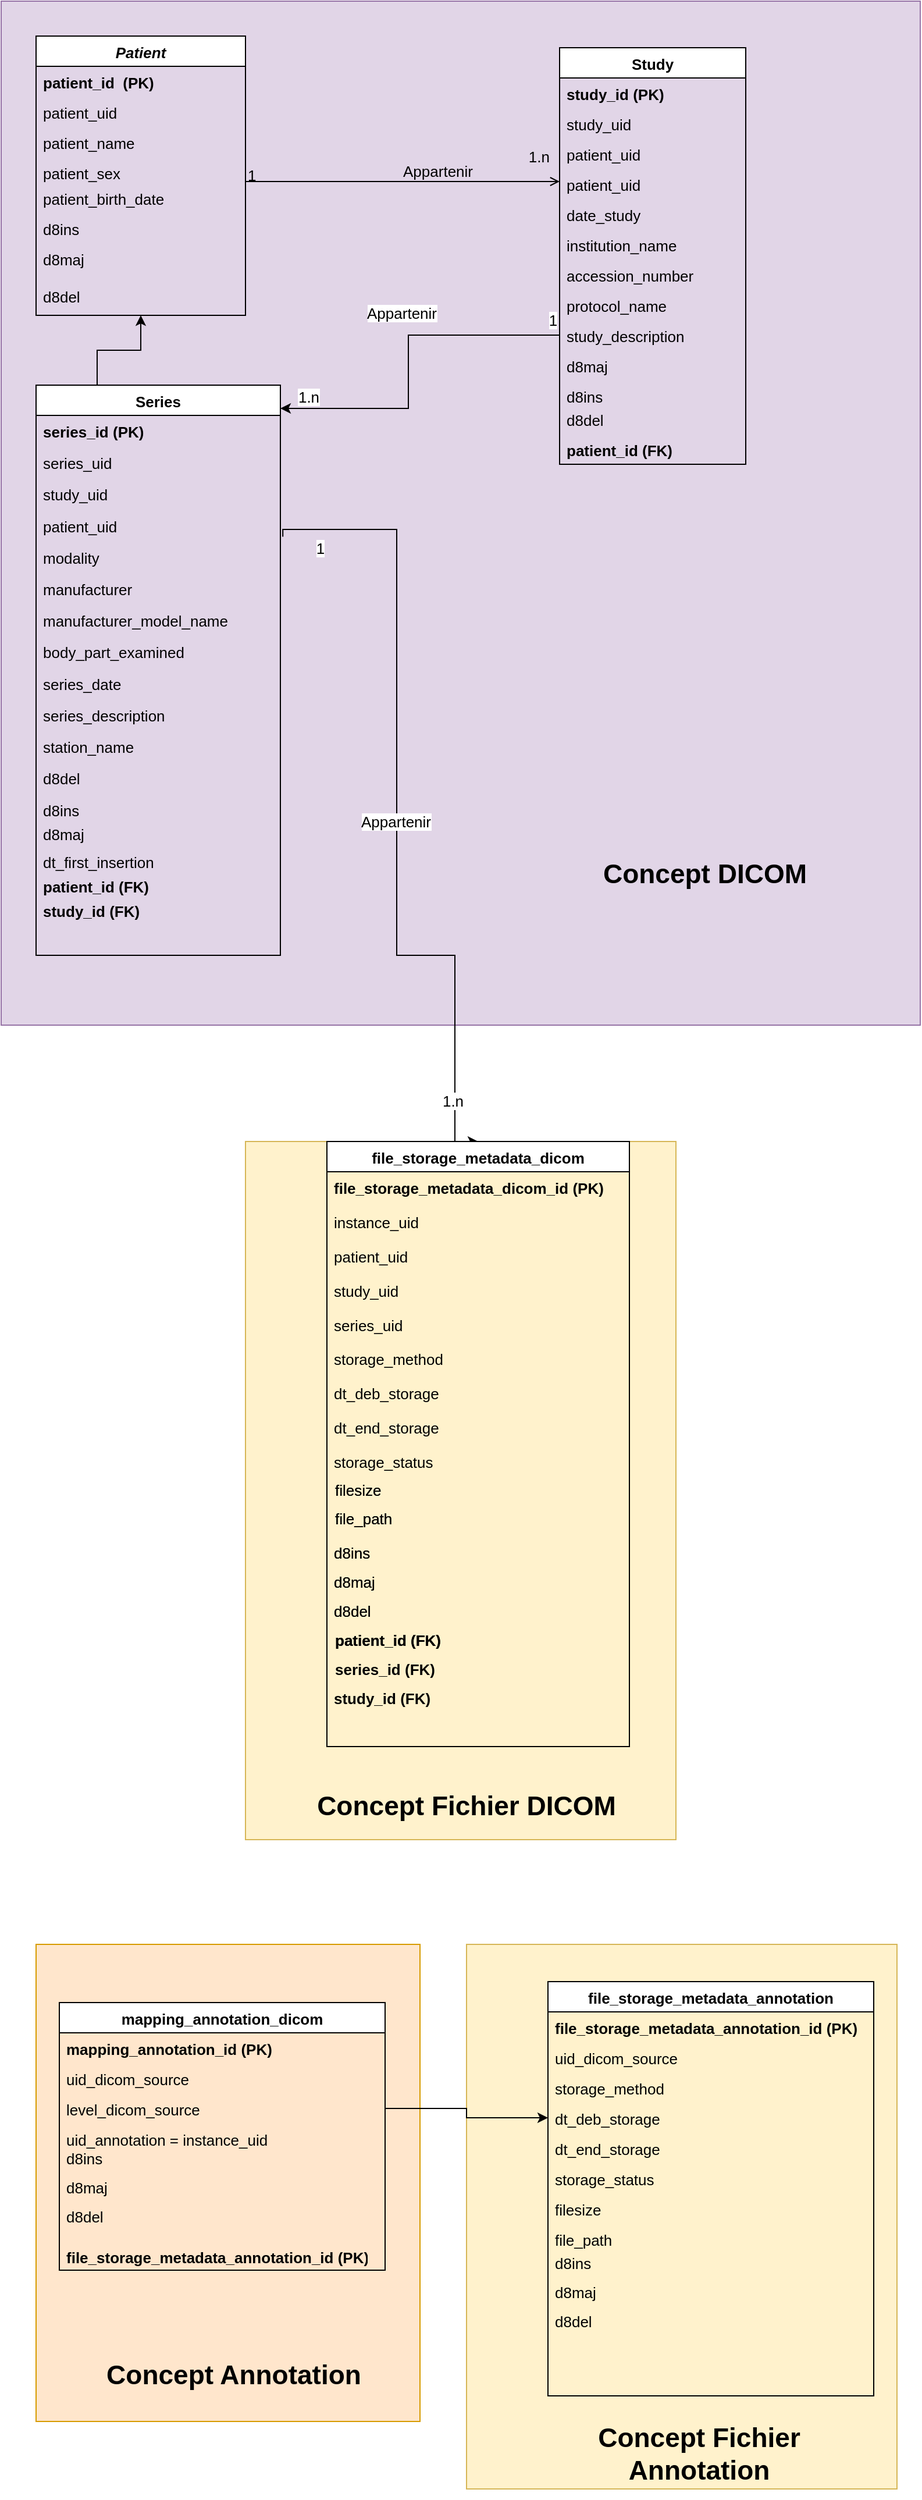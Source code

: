 <mxfile version="14.4.8" type="device" pages="2"><diagram id="C5RBs43oDa-KdzZeNtuy" name="Page-1"><mxGraphModel dx="1038" dy="1716" grid="1" gridSize="10" guides="1" tooltips="1" connect="1" arrows="1" fold="1" page="1" pageScale="1" pageWidth="827" pageHeight="1169" math="0" shadow="0"><root><mxCell id="WIyWlLk6GJQsqaUBKTNV-0"/><mxCell id="WIyWlLk6GJQsqaUBKTNV-1" parent="WIyWlLk6GJQsqaUBKTNV-0"/><mxCell id="UQw_bkpjINi9qFoQkFkr-3" value="" style="rounded=0;whiteSpace=wrap;html=1;fillColor=#e1d5e7;strokeColor=#9673a6;" parent="WIyWlLk6GJQsqaUBKTNV-1" vertex="1"><mxGeometry y="-1160" width="790" height="880" as="geometry"/></mxCell><mxCell id="zkfFHV4jXpPFQw0GAbJ--26" value="" style="endArrow=open;shadow=0;strokeWidth=1;rounded=0;endFill=1;edgeStyle=elbowEdgeStyle;elbow=vertical;fontSize=13;" parent="WIyWlLk6GJQsqaUBKTNV-1" source="zkfFHV4jXpPFQw0GAbJ--0" target="zkfFHV4jXpPFQw0GAbJ--17" edge="1"><mxGeometry x="0.5" y="41" relative="1" as="geometry"><mxPoint x="414" y="-948" as="sourcePoint"/><mxPoint x="574" y="-948" as="targetPoint"/><mxPoint x="-40" y="32" as="offset"/></mxGeometry></mxCell><mxCell id="zkfFHV4jXpPFQw0GAbJ--27" value="1" style="resizable=0;align=left;verticalAlign=bottom;labelBackgroundColor=none;fontSize=13;" parent="zkfFHV4jXpPFQw0GAbJ--26" connectable="0" vertex="1"><mxGeometry x="-1" relative="1" as="geometry"><mxPoint y="4" as="offset"/></mxGeometry></mxCell><mxCell id="zkfFHV4jXpPFQw0GAbJ--28" value="1.n&#xA;" style="resizable=0;align=right;verticalAlign=bottom;labelBackgroundColor=none;fontSize=13;" parent="zkfFHV4jXpPFQw0GAbJ--26" connectable="0" vertex="1"><mxGeometry x="1" relative="1" as="geometry"><mxPoint x="-7" y="4" as="offset"/></mxGeometry></mxCell><mxCell id="zkfFHV4jXpPFQw0GAbJ--29" value="Appartenir" style="text;html=1;resizable=0;points=[];;align=center;verticalAlign=middle;labelBackgroundColor=none;rounded=0;shadow=0;strokeWidth=1;fontSize=13;" parent="zkfFHV4jXpPFQw0GAbJ--26" vertex="1" connectable="0"><mxGeometry x="0.5" y="49" relative="1" as="geometry"><mxPoint x="-38" y="40" as="offset"/></mxGeometry></mxCell><mxCell id="tjkGySZa9mxCr6rwOwzZ-54" style="edgeStyle=orthogonalEdgeStyle;rounded=0;orthogonalLoop=1;jettySize=auto;html=1;entryX=0.5;entryY=0;entryDx=0;entryDy=0;fontSize=13;exitX=1.01;exitY=0.846;exitDx=0;exitDy=0;exitPerimeter=0;" parent="WIyWlLk6GJQsqaUBKTNV-1" source="tjkGySZa9mxCr6rwOwzZ-15" target="zkfFHV4jXpPFQw0GAbJ--13" edge="1"><mxGeometry relative="1" as="geometry"><mxPoint x="188" y="-680" as="sourcePoint"/><Array as="points"><mxPoint x="242" y="-706"/><mxPoint x="340" y="-706"/><mxPoint x="340" y="-340"/><mxPoint x="390" y="-340"/></Array></mxGeometry></mxCell><mxCell id="tjkGySZa9mxCr6rwOwzZ-60" value="Appartenir" style="edgeLabel;html=1;align=center;verticalAlign=middle;resizable=0;points=[];fontSize=13;" parent="tjkGySZa9mxCr6rwOwzZ-54" vertex="1" connectable="0"><mxGeometry x="0.054" y="-1" relative="1" as="geometry"><mxPoint y="-14" as="offset"/></mxGeometry></mxCell><mxCell id="tjkGySZa9mxCr6rwOwzZ-61" value="1.n" style="edgeLabel;html=1;align=center;verticalAlign=middle;resizable=0;points=[];fontSize=13;" parent="tjkGySZa9mxCr6rwOwzZ-54" vertex="1" connectable="0"><mxGeometry x="0.901" y="-2" relative="1" as="geometry"><mxPoint y="-21" as="offset"/></mxGeometry></mxCell><mxCell id="tjkGySZa9mxCr6rwOwzZ-62" value="1" style="edgeLabel;html=1;align=center;verticalAlign=middle;resizable=0;points=[];fontSize=13;" parent="tjkGySZa9mxCr6rwOwzZ-54" vertex="1" connectable="0"><mxGeometry x="-0.901" y="-3" relative="1" as="geometry"><mxPoint x="3.9" y="13" as="offset"/></mxGeometry></mxCell><mxCell id="tjkGySZa9mxCr6rwOwzZ-50" style="edgeStyle=orthogonalEdgeStyle;rounded=0;orthogonalLoop=1;jettySize=auto;html=1;fontSize=13;exitX=0;exitY=0.5;exitDx=0;exitDy=0;" parent="WIyWlLk6GJQsqaUBKTNV-1" source="tjkGySZa9mxCr6rwOwzZ-12" target="zkfFHV4jXpPFQw0GAbJ--6" edge="1"><mxGeometry relative="1" as="geometry"><mxPoint x="444" y="-843" as="sourcePoint"/><Array as="points"><mxPoint x="350" y="-873"/><mxPoint x="350" y="-810"/></Array></mxGeometry></mxCell><mxCell id="tjkGySZa9mxCr6rwOwzZ-57" value="1" style="edgeLabel;html=1;align=center;verticalAlign=middle;resizable=0;points=[];fontSize=13;" parent="tjkGySZa9mxCr6rwOwzZ-50" vertex="1" connectable="0"><mxGeometry x="-0.931" relative="1" as="geometry"><mxPoint x="4" y="-13" as="offset"/></mxGeometry></mxCell><mxCell id="tjkGySZa9mxCr6rwOwzZ-58" value="1.n" style="edgeLabel;html=1;align=center;verticalAlign=middle;resizable=0;points=[];fontSize=13;" parent="tjkGySZa9mxCr6rwOwzZ-50" vertex="1" connectable="0"><mxGeometry x="0.948" y="-1" relative="1" as="geometry"><mxPoint x="16" y="-9" as="offset"/></mxGeometry></mxCell><mxCell id="tjkGySZa9mxCr6rwOwzZ-59" value="Appartenir" style="edgeLabel;html=1;align=center;verticalAlign=middle;resizable=0;points=[];fontSize=13;" parent="tjkGySZa9mxCr6rwOwzZ-50" vertex="1" connectable="0"><mxGeometry x="-0.364" relative="1" as="geometry"><mxPoint x="-40" y="-19" as="offset"/></mxGeometry></mxCell><mxCell id="tjkGySZa9mxCr6rwOwzZ-53" value="" style="resizable=0;align=left;verticalAlign=bottom;labelBackgroundColor=none;fontSize=13;" parent="WIyWlLk6GJQsqaUBKTNV-1" connectable="0" vertex="1"><mxGeometry x="264" y="-986" as="geometry"><mxPoint x="204" y="153" as="offset"/></mxGeometry></mxCell><mxCell id="tjkGySZa9mxCr6rwOwzZ-55" value="" style="resizable=0;align=left;verticalAlign=bottom;labelBackgroundColor=none;fontSize=13;" parent="WIyWlLk6GJQsqaUBKTNV-1" connectable="0" vertex="1"><mxGeometry x="264" y="-986" as="geometry"><mxPoint x="143" y="130" as="offset"/></mxGeometry></mxCell><mxCell id="G5Is6fUOSercx-VP1X_G-7" value="d8del" style="text;align=left;verticalAlign=top;spacingLeft=4;spacingRight=4;overflow=hidden;rotatable=0;points=[[0,0.5],[1,0.5]];portConstraint=eastwest;rounded=0;shadow=0;html=0;fontSize=13;" parent="WIyWlLk6GJQsqaUBKTNV-1" vertex="1"><mxGeometry x="30" y="-920" width="180" height="26" as="geometry"/></mxCell><mxCell id="UQw_bkpjINi9qFoQkFkr-4" value="Concept DICOM" style="text;html=1;strokeColor=none;fillColor=none;align=center;verticalAlign=middle;whiteSpace=wrap;rounded=0;fontStyle=1;fontSize=23;" parent="WIyWlLk6GJQsqaUBKTNV-1" vertex="1"><mxGeometry x="490" y="-420" width="230" height="20" as="geometry"/></mxCell><mxCell id="zkfFHV4jXpPFQw0GAbJ--0" value="Patient" style="swimlane;fontStyle=3;align=center;verticalAlign=top;childLayout=stackLayout;horizontal=1;startSize=26;horizontalStack=0;resizeParent=1;resizeLast=0;collapsible=1;marginBottom=0;rounded=0;shadow=0;strokeWidth=1;fontSize=13;" parent="WIyWlLk6GJQsqaUBKTNV-1" vertex="1"><mxGeometry x="30" y="-1130" width="180" height="240" as="geometry"><mxRectangle x="230" y="140" width="160" height="26" as="alternateBounds"/></mxGeometry></mxCell><mxCell id="zkfFHV4jXpPFQw0GAbJ--22" value="patient_id  (PK)" style="text;align=left;verticalAlign=top;spacingLeft=4;spacingRight=4;overflow=hidden;rotatable=0;points=[[0,0.5],[1,0.5]];portConstraint=eastwest;rounded=0;shadow=0;html=0;fontSize=13;fontStyle=1" parent="zkfFHV4jXpPFQw0GAbJ--0" vertex="1"><mxGeometry y="26" width="180" height="26" as="geometry"/></mxCell><mxCell id="zkfFHV4jXpPFQw0GAbJ--1" value="patient_uid" style="text;align=left;verticalAlign=top;spacingLeft=4;spacingRight=4;overflow=hidden;rotatable=0;points=[[0,0.5],[1,0.5]];portConstraint=eastwest;fontSize=13;" parent="zkfFHV4jXpPFQw0GAbJ--0" vertex="1"><mxGeometry y="52" width="180" height="26" as="geometry"/></mxCell><mxCell id="zkfFHV4jXpPFQw0GAbJ--2" value="patient_name" style="text;align=left;verticalAlign=top;spacingLeft=4;spacingRight=4;overflow=hidden;rotatable=0;points=[[0,0.5],[1,0.5]];portConstraint=eastwest;rounded=0;shadow=0;html=0;fontSize=13;" parent="zkfFHV4jXpPFQw0GAbJ--0" vertex="1"><mxGeometry y="78" width="180" height="26" as="geometry"/></mxCell><mxCell id="zkfFHV4jXpPFQw0GAbJ--3" value="patient_sex" style="text;align=left;verticalAlign=top;spacingLeft=4;spacingRight=4;overflow=hidden;rotatable=0;points=[[0,0.5],[1,0.5]];portConstraint=eastwest;rounded=0;shadow=0;html=0;fontSize=13;" parent="zkfFHV4jXpPFQw0GAbJ--0" vertex="1"><mxGeometry y="104" width="180" height="22" as="geometry"/></mxCell><mxCell id="zkfFHV4jXpPFQw0GAbJ--20" value="patient_birth_date" style="text;align=left;verticalAlign=top;spacingLeft=4;spacingRight=4;overflow=hidden;rotatable=0;points=[[0,0.5],[1,0.5]];portConstraint=eastwest;rounded=0;shadow=0;html=0;fontSize=13;" parent="zkfFHV4jXpPFQw0GAbJ--0" vertex="1"><mxGeometry y="126" width="180" height="26" as="geometry"/></mxCell><mxCell id="zkfFHV4jXpPFQw0GAbJ--21" value="d8ins" style="text;align=left;verticalAlign=top;spacingLeft=4;spacingRight=4;overflow=hidden;rotatable=0;points=[[0,0.5],[1,0.5]];portConstraint=eastwest;rounded=0;shadow=0;html=0;fontSize=13;" parent="zkfFHV4jXpPFQw0GAbJ--0" vertex="1"><mxGeometry y="152" width="180" height="26" as="geometry"/></mxCell><mxCell id="G5Is6fUOSercx-VP1X_G-6" value="d8maj" style="text;align=left;verticalAlign=top;spacingLeft=4;spacingRight=4;overflow=hidden;rotatable=0;points=[[0,0.5],[1,0.5]];portConstraint=eastwest;rounded=0;shadow=0;html=0;fontSize=13;" parent="zkfFHV4jXpPFQw0GAbJ--0" vertex="1"><mxGeometry y="178" width="180" height="26" as="geometry"/></mxCell><mxCell id="zkfFHV4jXpPFQw0GAbJ--17" value="Study" style="swimlane;fontStyle=1;align=center;verticalAlign=top;childLayout=stackLayout;horizontal=1;startSize=26;horizontalStack=0;resizeParent=1;resizeLast=0;collapsible=1;marginBottom=0;rounded=0;shadow=0;strokeWidth=1;fontSize=13;" parent="WIyWlLk6GJQsqaUBKTNV-1" vertex="1"><mxGeometry x="480" y="-1120" width="160" height="358" as="geometry"><mxRectangle x="550" y="140" width="160" height="26" as="alternateBounds"/></mxGeometry></mxCell><mxCell id="zkfFHV4jXpPFQw0GAbJ--18" value="study_id (PK)&#xA;&#xA;" style="text;align=left;verticalAlign=top;spacingLeft=4;spacingRight=4;overflow=hidden;rotatable=0;points=[[0,0.5],[1,0.5]];portConstraint=eastwest;fontSize=13;fontStyle=1" parent="zkfFHV4jXpPFQw0GAbJ--17" vertex="1"><mxGeometry y="26" width="160" height="26" as="geometry"/></mxCell><mxCell id="zkfFHV4jXpPFQw0GAbJ--19" value="study_uid" style="text;align=left;verticalAlign=top;spacingLeft=4;spacingRight=4;overflow=hidden;rotatable=0;points=[[0,0.5],[1,0.5]];portConstraint=eastwest;rounded=0;shadow=0;html=0;fontSize=13;" parent="zkfFHV4jXpPFQw0GAbJ--17" vertex="1"><mxGeometry y="52" width="160" height="26" as="geometry"/></mxCell><mxCell id="tjkGySZa9mxCr6rwOwzZ-14" value="patient_uid" style="text;align=left;verticalAlign=top;spacingLeft=4;spacingRight=4;overflow=hidden;rotatable=0;points=[[0,0.5],[1,0.5]];portConstraint=eastwest;rounded=0;shadow=0;html=0;fontSize=13;" parent="zkfFHV4jXpPFQw0GAbJ--17" vertex="1"><mxGeometry y="78" width="160" height="26" as="geometry"/></mxCell><mxCell id="tjkGySZa9mxCr6rwOwzZ-45" value="patient_uid" style="text;align=left;verticalAlign=top;spacingLeft=4;spacingRight=4;overflow=hidden;rotatable=0;points=[[0,0.5],[1,0.5]];portConstraint=eastwest;rounded=0;shadow=0;html=0;fontSize=13;" parent="zkfFHV4jXpPFQw0GAbJ--17" vertex="1"><mxGeometry y="104" width="160" height="26" as="geometry"/></mxCell><mxCell id="tjkGySZa9mxCr6rwOwzZ-6" value="date_study" style="text;align=left;verticalAlign=top;spacingLeft=4;spacingRight=4;overflow=hidden;rotatable=0;points=[[0,0.5],[1,0.5]];portConstraint=eastwest;rounded=0;shadow=0;html=0;fontSize=13;" parent="zkfFHV4jXpPFQw0GAbJ--17" vertex="1"><mxGeometry y="130" width="160" height="26" as="geometry"/></mxCell><mxCell id="tjkGySZa9mxCr6rwOwzZ-5" value="institution_name" style="text;align=left;verticalAlign=top;spacingLeft=4;spacingRight=4;overflow=hidden;rotatable=0;points=[[0,0.5],[1,0.5]];portConstraint=eastwest;rounded=0;shadow=0;html=0;fontSize=13;" parent="zkfFHV4jXpPFQw0GAbJ--17" vertex="1"><mxGeometry y="156" width="160" height="26" as="geometry"/></mxCell><mxCell id="tjkGySZa9mxCr6rwOwzZ-11" value="accession_number" style="text;align=left;verticalAlign=top;spacingLeft=4;spacingRight=4;overflow=hidden;rotatable=0;points=[[0,0.5],[1,0.5]];portConstraint=eastwest;rounded=0;shadow=0;html=0;fontSize=13;" parent="zkfFHV4jXpPFQw0GAbJ--17" vertex="1"><mxGeometry y="182" width="160" height="26" as="geometry"/></mxCell><mxCell id="tjkGySZa9mxCr6rwOwzZ-4" value="protocol_name" style="text;align=left;verticalAlign=top;spacingLeft=4;spacingRight=4;overflow=hidden;rotatable=0;points=[[0,0.5],[1,0.5]];portConstraint=eastwest;rounded=0;shadow=0;html=0;fontSize=13;" parent="zkfFHV4jXpPFQw0GAbJ--17" vertex="1"><mxGeometry y="208" width="160" height="26" as="geometry"/></mxCell><mxCell id="tjkGySZa9mxCr6rwOwzZ-12" value="study_description" style="text;align=left;verticalAlign=top;spacingLeft=4;spacingRight=4;overflow=hidden;rotatable=0;points=[[0,0.5],[1,0.5]];portConstraint=eastwest;rounded=0;shadow=0;html=0;fontSize=13;" parent="zkfFHV4jXpPFQw0GAbJ--17" vertex="1"><mxGeometry y="234" width="160" height="26" as="geometry"/></mxCell><mxCell id="G5Is6fUOSercx-VP1X_G-15" value="d8maj" style="text;align=left;verticalAlign=top;spacingLeft=4;spacingRight=4;overflow=hidden;rotatable=0;points=[[0,0.5],[1,0.5]];portConstraint=eastwest;rounded=0;shadow=0;html=0;fontSize=13;" parent="zkfFHV4jXpPFQw0GAbJ--17" vertex="1"><mxGeometry y="260" width="160" height="26" as="geometry"/></mxCell><mxCell id="G5Is6fUOSercx-VP1X_G-17" value="d8ins" style="text;align=left;verticalAlign=top;spacingLeft=4;spacingRight=4;overflow=hidden;rotatable=0;points=[[0,0.5],[1,0.5]];portConstraint=eastwest;rounded=0;shadow=0;html=0;fontSize=13;" parent="zkfFHV4jXpPFQw0GAbJ--17" vertex="1"><mxGeometry y="286" width="160" height="20" as="geometry"/></mxCell><mxCell id="G5Is6fUOSercx-VP1X_G-16" value="d8del" style="text;align=left;verticalAlign=top;spacingLeft=4;spacingRight=4;overflow=hidden;rotatable=0;points=[[0,0.5],[1,0.5]];portConstraint=eastwest;rounded=0;shadow=0;html=0;fontSize=13;" parent="zkfFHV4jXpPFQw0GAbJ--17" vertex="1"><mxGeometry y="306" width="160" height="26" as="geometry"/></mxCell><mxCell id="81GgDAbHIdbDZeLDHb6T-79" value="patient_id (FK)" style="text;align=left;verticalAlign=top;spacingLeft=4;spacingRight=4;overflow=hidden;rotatable=0;points=[[0,0.5],[1,0.5]];portConstraint=eastwest;rounded=0;shadow=0;html=0;fontSize=13;fontStyle=1" parent="zkfFHV4jXpPFQw0GAbJ--17" vertex="1"><mxGeometry y="332" width="160" height="26" as="geometry"/></mxCell><mxCell id="81GgDAbHIdbDZeLDHb6T-7" value="" style="group" parent="WIyWlLk6GJQsqaUBKTNV-1" vertex="1" connectable="0"><mxGeometry x="30" y="510" width="330" height="410" as="geometry"/></mxCell><mxCell id="UQw_bkpjINi9qFoQkFkr-7" value="" style="whiteSpace=wrap;html=1;fontSize=23;fillColor=#ffe6cc;strokeColor=#d79b00;" parent="81GgDAbHIdbDZeLDHb6T-7" vertex="1"><mxGeometry width="330" height="410" as="geometry"/></mxCell><mxCell id="UQw_bkpjINi9qFoQkFkr-8" value="Concept Annotation" style="text;html=1;strokeColor=none;fillColor=none;align=center;verticalAlign=middle;whiteSpace=wrap;rounded=0;fontStyle=1;fontSize=23;" parent="81GgDAbHIdbDZeLDHb6T-7" vertex="1"><mxGeometry x="55" y="360" width="230" height="20" as="geometry"/></mxCell><mxCell id="5tuaTX79AdlOuJL4VWEU-2" value="d8ins" style="text;align=left;verticalAlign=top;spacingLeft=4;spacingRight=4;overflow=hidden;rotatable=0;points=[[0,0.5],[1,0.5]];portConstraint=eastwest;fontSize=13;" parent="81GgDAbHIdbDZeLDHb6T-7" vertex="1"><mxGeometry x="20" y="170" width="207.447" height="25" as="geometry"/></mxCell><mxCell id="5tuaTX79AdlOuJL4VWEU-3" value="d8maj" style="text;align=left;verticalAlign=top;spacingLeft=4;spacingRight=4;overflow=hidden;rotatable=0;points=[[0,0.5],[1,0.5]];portConstraint=eastwest;fontSize=13;" parent="81GgDAbHIdbDZeLDHb6T-7" vertex="1"><mxGeometry x="20" y="195" width="207.447" height="25" as="geometry"/></mxCell><mxCell id="81GgDAbHIdbDZeLDHb6T-2" value="" style="group" parent="81GgDAbHIdbDZeLDHb6T-7" vertex="1" connectable="0"><mxGeometry x="20" y="50" width="280" height="230" as="geometry"/></mxCell><mxCell id="6PauKAb3GI0lv1pFMoOV-0" value="mapping_annotation_dicom" style="swimlane;fontStyle=1;align=center;verticalAlign=top;childLayout=stackLayout;horizontal=1;startSize=26;horizontalStack=0;resizeParent=1;resizeLast=0;collapsible=1;marginBottom=0;rounded=0;shadow=0;strokeWidth=1;fontSize=13;" parent="81GgDAbHIdbDZeLDHb6T-2" vertex="1"><mxGeometry width="280" height="230" as="geometry"><mxRectangle x="340" y="380" width="170" height="26" as="alternateBounds"/></mxGeometry></mxCell><mxCell id="6PauKAb3GI0lv1pFMoOV-1" value="mapping_annotation_id (PK)&#xA;&#xA;" style="text;align=left;verticalAlign=top;spacingLeft=4;spacingRight=4;overflow=hidden;rotatable=0;points=[[0,0.5],[1,0.5]];portConstraint=eastwest;fontSize=13;fontStyle=1" parent="6PauKAb3GI0lv1pFMoOV-0" vertex="1"><mxGeometry y="26" width="280" height="26" as="geometry"/></mxCell><mxCell id="tjkGySZa9mxCr6rwOwzZ-40" value="uid_dicom_source&#xA;" style="text;align=left;verticalAlign=top;spacingLeft=4;spacingRight=4;overflow=hidden;rotatable=0;points=[[0,0.5],[1,0.5]];portConstraint=eastwest;fontSize=13;" parent="6PauKAb3GI0lv1pFMoOV-0" vertex="1"><mxGeometry y="52" width="280" height="26" as="geometry"/></mxCell><mxCell id="tjkGySZa9mxCr6rwOwzZ-41" value="level_dicom_source" style="text;align=left;verticalAlign=top;spacingLeft=4;spacingRight=4;overflow=hidden;rotatable=0;points=[[0,0.5],[1,0.5]];portConstraint=eastwest;fontSize=13;" parent="6PauKAb3GI0lv1pFMoOV-0" vertex="1"><mxGeometry y="78" width="280" height="26" as="geometry"/></mxCell><mxCell id="tjkGySZa9mxCr6rwOwzZ-38" value="uid_annotation = instance_uid" style="text;align=left;verticalAlign=top;spacingLeft=4;spacingRight=4;overflow=hidden;rotatable=0;points=[[0,0.5],[1,0.5]];portConstraint=eastwest;fontSize=13;" parent="6PauKAb3GI0lv1pFMoOV-0" vertex="1"><mxGeometry y="104" width="280" height="26" as="geometry"/></mxCell><mxCell id="5tuaTX79AdlOuJL4VWEU-4" value="d8del&#xA;" style="text;align=left;verticalAlign=top;spacingLeft=4;spacingRight=4;overflow=hidden;rotatable=0;points=[[0,0.5],[1,0.5]];portConstraint=eastwest;fontSize=13;" parent="81GgDAbHIdbDZeLDHb6T-7" vertex="1"><mxGeometry x="20" y="220" width="207.447" height="25" as="geometry"/></mxCell><mxCell id="UQw_bkpjINi9qFoQkFkr-17" value="file_storage_metadata_annotation_id (PK)" style="text;align=left;verticalAlign=top;spacingLeft=4;spacingRight=4;overflow=hidden;rotatable=0;points=[[0,0.5],[1,0.5]];portConstraint=eastwest;fontSize=13;fontStyle=1" parent="81GgDAbHIdbDZeLDHb6T-7" vertex="1"><mxGeometry x="20" y="255" width="270" height="25" as="geometry"/></mxCell><mxCell id="81GgDAbHIdbDZeLDHb6T-51" value="" style="group" parent="WIyWlLk6GJQsqaUBKTNV-1" vertex="1" connectable="0"><mxGeometry x="210" y="-180" width="370" height="600" as="geometry"/></mxCell><mxCell id="UQw_bkpjINi9qFoQkFkr-5" value="" style="whiteSpace=wrap;html=1;fontSize=23;fillColor=#fff2cc;strokeColor=#d6b656;" parent="81GgDAbHIdbDZeLDHb6T-51" vertex="1"><mxGeometry width="370" height="600" as="geometry"/></mxCell><mxCell id="UQw_bkpjINi9qFoQkFkr-6" value="Concept Fichier DICOM" style="text;html=1;strokeColor=none;fillColor=none;align=center;verticalAlign=middle;whiteSpace=wrap;rounded=0;fontStyle=1;fontSize=23;" parent="81GgDAbHIdbDZeLDHb6T-51" vertex="1"><mxGeometry x="60" y="560.001" width="260" height="22.65" as="geometry"/></mxCell><mxCell id="81GgDAbHIdbDZeLDHb6T-6" style="edgeStyle=orthogonalEdgeStyle;rounded=0;orthogonalLoop=1;jettySize=auto;html=1;exitX=0.5;exitY=1;exitDx=0;exitDy=0;" parent="81GgDAbHIdbDZeLDHb6T-51" source="UQw_bkpjINi9qFoQkFkr-5" target="UQw_bkpjINi9qFoQkFkr-5" edge="1"><mxGeometry relative="1" as="geometry"/></mxCell><mxCell id="Ln7g6qri6XMFT-JKWAD7-0" value="" style="group" parent="81GgDAbHIdbDZeLDHb6T-51" vertex="1" connectable="0"><mxGeometry x="70.0" width="261" height="520" as="geometry"/></mxCell><mxCell id="tjkGySZa9mxCr6rwOwzZ-31" value="file_path" style="text;align=left;verticalAlign=top;spacingLeft=4;spacingRight=4;overflow=hidden;rotatable=0;points=[[0,0.5],[1,0.5]];portConstraint=eastwest;fontSize=13;" parent="Ln7g6qri6XMFT-JKWAD7-0" vertex="1"><mxGeometry x="1.0" y="309.999" width="260" height="29.444" as="geometry"/></mxCell><mxCell id="81GgDAbHIdbDZeLDHb6T-102" value="study_id (FK)" style="text;align=left;verticalAlign=top;spacingLeft=4;spacingRight=4;overflow=hidden;rotatable=0;points=[[0,0.5],[1,0.5]];portConstraint=eastwest;fontSize=13;fontStyle=1" parent="Ln7g6qri6XMFT-JKWAD7-0" vertex="1"><mxGeometry y="464.44" width="207.447" height="25" as="geometry"/></mxCell><mxCell id="81GgDAbHIdbDZeLDHb6T-101" value="series_id (FK)" style="text;align=left;verticalAlign=top;spacingLeft=4;spacingRight=4;overflow=hidden;rotatable=0;points=[[0,0.5],[1,0.5]];portConstraint=eastwest;fontSize=13;fontStyle=1" parent="Ln7g6qri6XMFT-JKWAD7-0" vertex="1"><mxGeometry x="1" y="439.44" width="207.447" height="25" as="geometry"/></mxCell><mxCell id="81GgDAbHIdbDZeLDHb6T-100" value="patient_id (FK)" style="text;align=left;verticalAlign=top;spacingLeft=4;spacingRight=4;overflow=hidden;rotatable=0;points=[[0,0.5],[1,0.5]];portConstraint=eastwest;fontSize=13;fontStyle=1" parent="Ln7g6qri6XMFT-JKWAD7-0" vertex="1"><mxGeometry x="1.0" y="414.44" width="207.447" height="25" as="geometry"/></mxCell><mxCell id="tjkGySZa9mxCr6rwOwzZ-32" value="filesize" style="text;align=left;verticalAlign=top;spacingLeft=4;spacingRight=4;overflow=hidden;rotatable=0;points=[[0,0.5],[1,0.5]];portConstraint=eastwest;fontSize=13;" parent="Ln7g6qri6XMFT-JKWAD7-0" vertex="1"><mxGeometry x="1.0" y="285.28" width="260" height="29.444" as="geometry"/></mxCell><mxCell id="81GgDAbHIdbDZeLDHb6T-73" value="d8ins" style="text;align=left;verticalAlign=top;spacingLeft=4;spacingRight=4;overflow=hidden;rotatable=0;points=[[0,0.5],[1,0.5]];portConstraint=eastwest;fontSize=13;" parent="Ln7g6qri6XMFT-JKWAD7-0" vertex="1"><mxGeometry x="2.842e-14" y="339.44" width="207.447" height="25" as="geometry"/></mxCell><mxCell id="81GgDAbHIdbDZeLDHb6T-74" value="d8maj" style="text;align=left;verticalAlign=top;spacingLeft=4;spacingRight=4;overflow=hidden;rotatable=0;points=[[0,0.5],[1,0.5]];portConstraint=eastwest;fontSize=13;" parent="Ln7g6qri6XMFT-JKWAD7-0" vertex="1"><mxGeometry x="2.842e-14" y="364.44" width="207.447" height="25" as="geometry"/></mxCell><mxCell id="81GgDAbHIdbDZeLDHb6T-75" value="d8del&#xA;" style="text;align=left;verticalAlign=top;spacingLeft=4;spacingRight=4;overflow=hidden;rotatable=0;points=[[0,0.5],[1,0.5]];portConstraint=eastwest;fontSize=13;" parent="Ln7g6qri6XMFT-JKWAD7-0" vertex="1"><mxGeometry x="2.842e-14" y="389.44" width="207.447" height="25" as="geometry"/></mxCell><mxCell id="Ln7g6qri6XMFT-JKWAD7-1" value="filesize" style="text;align=left;verticalAlign=top;spacingLeft=4;spacingRight=4;overflow=hidden;rotatable=0;points=[[0,0.5],[1,0.5]];portConstraint=eastwest;fontSize=13;" parent="Ln7g6qri6XMFT-JKWAD7-0" vertex="1"><mxGeometry x="1" y="285.28" width="260" height="29.444" as="geometry"/></mxCell><mxCell id="Ln7g6qri6XMFT-JKWAD7-2" value="file_path" style="text;align=left;verticalAlign=top;spacingLeft=4;spacingRight=4;overflow=hidden;rotatable=0;points=[[0,0.5],[1,0.5]];portConstraint=eastwest;fontSize=13;" parent="Ln7g6qri6XMFT-JKWAD7-0" vertex="1"><mxGeometry x="1" y="309.999" width="260" height="29.444" as="geometry"/></mxCell><mxCell id="Ln7g6qri6XMFT-JKWAD7-3" value="d8ins" style="text;align=left;verticalAlign=top;spacingLeft=4;spacingRight=4;overflow=hidden;rotatable=0;points=[[0,0.5],[1,0.5]];portConstraint=eastwest;fontSize=13;" parent="Ln7g6qri6XMFT-JKWAD7-0" vertex="1"><mxGeometry y="339.44" width="207.447" height="25" as="geometry"/></mxCell><mxCell id="Ln7g6qri6XMFT-JKWAD7-4" value="d8maj" style="text;align=left;verticalAlign=top;spacingLeft=4;spacingRight=4;overflow=hidden;rotatable=0;points=[[0,0.5],[1,0.5]];portConstraint=eastwest;fontSize=13;" parent="Ln7g6qri6XMFT-JKWAD7-0" vertex="1"><mxGeometry y="364.44" width="207.447" height="25" as="geometry"/></mxCell><mxCell id="Ln7g6qri6XMFT-JKWAD7-5" value="d8del&#xA;" style="text;align=left;verticalAlign=top;spacingLeft=4;spacingRight=4;overflow=hidden;rotatable=0;points=[[0,0.5],[1,0.5]];portConstraint=eastwest;fontSize=13;" parent="Ln7g6qri6XMFT-JKWAD7-0" vertex="1"><mxGeometry y="389.44" width="207.447" height="25" as="geometry"/></mxCell><mxCell id="Ln7g6qri6XMFT-JKWAD7-6" value="patient_id (FK)" style="text;align=left;verticalAlign=top;spacingLeft=4;spacingRight=4;overflow=hidden;rotatable=0;points=[[0,0.5],[1,0.5]];portConstraint=eastwest;fontSize=13;fontStyle=1" parent="Ln7g6qri6XMFT-JKWAD7-0" vertex="1"><mxGeometry x="1" y="414.44" width="207.447" height="25" as="geometry"/></mxCell><mxCell id="zkfFHV4jXpPFQw0GAbJ--13" value="file_storage_metadata_dicom" style="swimlane;fontStyle=1;align=center;verticalAlign=top;childLayout=stackLayout;horizontal=1;startSize=26;horizontalStack=0;resizeParent=1;resizeLast=0;collapsible=1;marginBottom=0;rounded=0;shadow=0;strokeWidth=1;fontSize=13;" parent="81GgDAbHIdbDZeLDHb6T-51" vertex="1"><mxGeometry x="70" width="260" height="520" as="geometry"><mxRectangle x="560" y="395" width="170" height="26" as="alternateBounds"/></mxGeometry></mxCell><mxCell id="zkfFHV4jXpPFQw0GAbJ--14" value="file_storage_metadata_dicom_id (PK)&#xA;" style="text;align=left;verticalAlign=top;spacingLeft=4;spacingRight=4;overflow=hidden;rotatable=0;points=[[0,0.5],[1,0.5]];portConstraint=eastwest;fontSize=13;fontStyle=1" parent="zkfFHV4jXpPFQw0GAbJ--13" vertex="1"><mxGeometry y="26" width="260" height="29.444" as="geometry"/></mxCell><mxCell id="tjkGySZa9mxCr6rwOwzZ-26" value="instance_uid" style="text;align=left;verticalAlign=top;spacingLeft=4;spacingRight=4;overflow=hidden;rotatable=0;points=[[0,0.5],[1,0.5]];portConstraint=eastwest;fontSize=13;" parent="zkfFHV4jXpPFQw0GAbJ--13" vertex="1"><mxGeometry y="55.444" width="260" height="29.444" as="geometry"/></mxCell><mxCell id="h5F-rzLDyYehBR0YrJl6-4" value="patient_uid" style="text;align=left;verticalAlign=top;spacingLeft=4;spacingRight=4;overflow=hidden;rotatable=0;points=[[0,0.5],[1,0.5]];portConstraint=eastwest;fontSize=13;" parent="zkfFHV4jXpPFQw0GAbJ--13" vertex="1"><mxGeometry y="84.889" width="260" height="29.444" as="geometry"/></mxCell><mxCell id="h5F-rzLDyYehBR0YrJl6-3" value="study_uid" style="text;align=left;verticalAlign=top;spacingLeft=4;spacingRight=4;overflow=hidden;rotatable=0;points=[[0,0.5],[1,0.5]];portConstraint=eastwest;fontSize=13;" parent="zkfFHV4jXpPFQw0GAbJ--13" vertex="1"><mxGeometry y="114.333" width="260" height="29.444" as="geometry"/></mxCell><mxCell id="tjkGySZa9mxCr6rwOwzZ-27" value="series_uid" style="text;align=left;verticalAlign=top;spacingLeft=4;spacingRight=4;overflow=hidden;rotatable=0;points=[[0,0.5],[1,0.5]];portConstraint=eastwest;fontSize=13;" parent="zkfFHV4jXpPFQw0GAbJ--13" vertex="1"><mxGeometry y="143.778" width="260" height="29.444" as="geometry"/></mxCell><mxCell id="tjkGySZa9mxCr6rwOwzZ-30" value="storage_method" style="text;align=left;verticalAlign=top;spacingLeft=4;spacingRight=4;overflow=hidden;rotatable=0;points=[[0,0.5],[1,0.5]];portConstraint=eastwest;fontSize=13;" parent="zkfFHV4jXpPFQw0GAbJ--13" vertex="1"><mxGeometry y="173.222" width="260" height="29.444" as="geometry"/></mxCell><mxCell id="h5F-rzLDyYehBR0YrJl6-6" value="dt_deb_storage" style="text;align=left;verticalAlign=top;spacingLeft=4;spacingRight=4;overflow=hidden;rotatable=0;points=[[0,0.5],[1,0.5]];portConstraint=eastwest;fontSize=13;" parent="zkfFHV4jXpPFQw0GAbJ--13" vertex="1"><mxGeometry y="202.667" width="260" height="29.444" as="geometry"/></mxCell><mxCell id="G5Is6fUOSercx-VP1X_G-2" value="dt_end_storage" style="text;align=left;verticalAlign=top;spacingLeft=4;spacingRight=4;overflow=hidden;rotatable=0;points=[[0,0.5],[1,0.5]];portConstraint=eastwest;fontSize=13;" parent="zkfFHV4jXpPFQw0GAbJ--13" vertex="1"><mxGeometry y="232.111" width="260" height="29.444" as="geometry"/></mxCell><mxCell id="tjkGySZa9mxCr6rwOwzZ-33" value="storage_status" style="text;align=left;verticalAlign=top;spacingLeft=4;spacingRight=4;overflow=hidden;rotatable=0;points=[[0,0.5],[1,0.5]];portConstraint=eastwest;fontSize=13;" parent="zkfFHV4jXpPFQw0GAbJ--13" vertex="1"><mxGeometry y="261.556" width="260" height="29.444" as="geometry"/></mxCell><mxCell id="81GgDAbHIdbDZeLDHb6T-52" value="" style="group" parent="WIyWlLk6GJQsqaUBKTNV-1" vertex="1" connectable="0"><mxGeometry x="400" y="510" width="370" height="468" as="geometry"/></mxCell><mxCell id="81GgDAbHIdbDZeLDHb6T-53" value="" style="whiteSpace=wrap;html=1;fontSize=23;fillColor=#fff2cc;strokeColor=#d6b656;" parent="81GgDAbHIdbDZeLDHb6T-52" vertex="1"><mxGeometry width="370" height="468" as="geometry"/></mxCell><mxCell id="81GgDAbHIdbDZeLDHb6T-54" value="Concept Fichier Annotation" style="text;html=1;strokeColor=none;fillColor=none;align=center;verticalAlign=middle;whiteSpace=wrap;rounded=0;fontStyle=1;fontSize=23;" parent="81GgDAbHIdbDZeLDHb6T-52" vertex="1"><mxGeometry x="70" y="428" width="260" height="20" as="geometry"/></mxCell><mxCell id="81GgDAbHIdbDZeLDHb6T-68" style="edgeStyle=orthogonalEdgeStyle;rounded=0;orthogonalLoop=1;jettySize=auto;html=1;exitX=0.5;exitY=1;exitDx=0;exitDy=0;" parent="81GgDAbHIdbDZeLDHb6T-52" source="81GgDAbHIdbDZeLDHb6T-53" target="81GgDAbHIdbDZeLDHb6T-53" edge="1"><mxGeometry relative="1" as="geometry"/></mxCell><mxCell id="81GgDAbHIdbDZeLDHb6T-72" value="" style="group" parent="81GgDAbHIdbDZeLDHb6T-52" vertex="1" connectable="0"><mxGeometry x="70" y="32" width="280" height="356" as="geometry"/></mxCell><mxCell id="81GgDAbHIdbDZeLDHb6T-55" value="file_storage_metadata_annotation" style="swimlane;fontStyle=1;align=center;verticalAlign=top;childLayout=stackLayout;horizontal=1;startSize=26;horizontalStack=0;resizeParent=1;resizeLast=0;collapsible=1;marginBottom=0;rounded=0;shadow=0;strokeWidth=1;fontSize=13;" parent="81GgDAbHIdbDZeLDHb6T-72" vertex="1"><mxGeometry width="280" height="356" as="geometry"><mxRectangle x="560" y="395" width="170" height="26" as="alternateBounds"/></mxGeometry></mxCell><mxCell id="81GgDAbHIdbDZeLDHb6T-56" value="file_storage_metadata_annotation_id (PK)&#xA;" style="text;align=left;verticalAlign=top;spacingLeft=4;spacingRight=4;overflow=hidden;rotatable=0;points=[[0,0.5],[1,0.5]];portConstraint=eastwest;fontSize=13;fontStyle=1" parent="81GgDAbHIdbDZeLDHb6T-55" vertex="1"><mxGeometry y="26" width="280" height="26" as="geometry"/></mxCell><mxCell id="81GgDAbHIdbDZeLDHb6T-57" value="uid_dicom_source&#xA;" style="text;align=left;verticalAlign=top;spacingLeft=4;spacingRight=4;overflow=hidden;rotatable=0;points=[[0,0.5],[1,0.5]];portConstraint=eastwest;fontSize=13;" parent="81GgDAbHIdbDZeLDHb6T-55" vertex="1"><mxGeometry y="52" width="280" height="26" as="geometry"/></mxCell><mxCell id="81GgDAbHIdbDZeLDHb6T-62" value="storage_method" style="text;align=left;verticalAlign=top;spacingLeft=4;spacingRight=4;overflow=hidden;rotatable=0;points=[[0,0.5],[1,0.5]];portConstraint=eastwest;fontSize=13;" parent="81GgDAbHIdbDZeLDHb6T-55" vertex="1"><mxGeometry y="78" width="280" height="26" as="geometry"/></mxCell><mxCell id="81GgDAbHIdbDZeLDHb6T-63" value="dt_deb_storage" style="text;align=left;verticalAlign=top;spacingLeft=4;spacingRight=4;overflow=hidden;rotatable=0;points=[[0,0.5],[1,0.5]];portConstraint=eastwest;fontSize=13;" parent="81GgDAbHIdbDZeLDHb6T-55" vertex="1"><mxGeometry y="104" width="280" height="26" as="geometry"/></mxCell><mxCell id="81GgDAbHIdbDZeLDHb6T-64" value="dt_end_storage" style="text;align=left;verticalAlign=top;spacingLeft=4;spacingRight=4;overflow=hidden;rotatable=0;points=[[0,0.5],[1,0.5]];portConstraint=eastwest;fontSize=13;" parent="81GgDAbHIdbDZeLDHb6T-55" vertex="1"><mxGeometry y="130" width="280" height="26" as="geometry"/></mxCell><mxCell id="81GgDAbHIdbDZeLDHb6T-65" value="storage_status" style="text;align=left;verticalAlign=top;spacingLeft=4;spacingRight=4;overflow=hidden;rotatable=0;points=[[0,0.5],[1,0.5]];portConstraint=eastwest;fontSize=13;" parent="81GgDAbHIdbDZeLDHb6T-55" vertex="1"><mxGeometry y="156" width="280" height="26" as="geometry"/></mxCell><mxCell id="81GgDAbHIdbDZeLDHb6T-66" value="filesize" style="text;align=left;verticalAlign=top;spacingLeft=4;spacingRight=4;overflow=hidden;rotatable=0;points=[[0,0.5],[1,0.5]];portConstraint=eastwest;fontSize=13;" parent="81GgDAbHIdbDZeLDHb6T-55" vertex="1"><mxGeometry y="182" width="280" height="26" as="geometry"/></mxCell><mxCell id="81GgDAbHIdbDZeLDHb6T-67" value="file_path" style="text;align=left;verticalAlign=top;spacingLeft=4;spacingRight=4;overflow=hidden;rotatable=0;points=[[0,0.5],[1,0.5]];portConstraint=eastwest;fontSize=13;" parent="81GgDAbHIdbDZeLDHb6T-55" vertex="1"><mxGeometry y="208" width="280" height="26" as="geometry"/></mxCell><mxCell id="81GgDAbHIdbDZeLDHb6T-69" value="d8ins" style="text;align=left;verticalAlign=top;spacingLeft=4;spacingRight=4;overflow=hidden;rotatable=0;points=[[0,0.5],[1,0.5]];portConstraint=eastwest;fontSize=13;" parent="81GgDAbHIdbDZeLDHb6T-72" vertex="1"><mxGeometry y="228" width="223.404" height="25" as="geometry"/></mxCell><mxCell id="81GgDAbHIdbDZeLDHb6T-70" value="d8maj" style="text;align=left;verticalAlign=top;spacingLeft=4;spacingRight=4;overflow=hidden;rotatable=0;points=[[0,0.5],[1,0.5]];portConstraint=eastwest;fontSize=13;" parent="81GgDAbHIdbDZeLDHb6T-72" vertex="1"><mxGeometry y="253" width="223.404" height="25" as="geometry"/></mxCell><mxCell id="81GgDAbHIdbDZeLDHb6T-71" value="d8del&#xA;" style="text;align=left;verticalAlign=top;spacingLeft=4;spacingRight=4;overflow=hidden;rotatable=0;points=[[0,0.5],[1,0.5]];portConstraint=eastwest;fontSize=13;" parent="81GgDAbHIdbDZeLDHb6T-72" vertex="1"><mxGeometry y="278" width="223.404" height="25" as="geometry"/></mxCell><mxCell id="81GgDAbHIdbDZeLDHb6T-80" value="" style="group" parent="WIyWlLk6GJQsqaUBKTNV-1" vertex="1" connectable="0"><mxGeometry x="30" y="-830" width="210" height="490" as="geometry"/></mxCell><mxCell id="UQw_bkpjINi9qFoQkFkr-20" value="dt_first_insertion" style="text;align=left;verticalAlign=top;spacingLeft=4;spacingRight=4;overflow=hidden;rotatable=0;points=[[0,0.5],[1,0.5]];portConstraint=eastwest;rounded=0;shadow=0;html=0;fontSize=13;" parent="81GgDAbHIdbDZeLDHb6T-80" vertex="1"><mxGeometry y="396.17" width="210" height="27.106" as="geometry"/></mxCell><mxCell id="UQw_bkpjINi9qFoQkFkr-21" value="study_id (FK)" style="text;align=left;verticalAlign=top;spacingLeft=4;spacingRight=4;overflow=hidden;rotatable=0;points=[[0,0.5],[1,0.5]];portConstraint=eastwest;rounded=0;shadow=0;html=0;fontSize=13;fontStyle=1" parent="81GgDAbHIdbDZeLDHb6T-80" vertex="1"><mxGeometry y="437.872" width="210" height="20.851" as="geometry"/></mxCell><mxCell id="zkfFHV4jXpPFQw0GAbJ--6" value="Series" style="swimlane;fontStyle=1;align=center;verticalAlign=top;childLayout=stackLayout;horizontal=1;startSize=26;horizontalStack=0;resizeParent=1;resizeLast=0;collapsible=1;marginBottom=0;rounded=0;shadow=0;strokeWidth=1;fontSize=13;" parent="81GgDAbHIdbDZeLDHb6T-80" vertex="1"><mxGeometry width="210" height="490.0" as="geometry"><mxRectangle x="130" y="380" width="160" height="26" as="alternateBounds"/></mxGeometry></mxCell><mxCell id="zkfFHV4jXpPFQw0GAbJ--7" value="series_id (PK)" style="text;align=left;verticalAlign=top;spacingLeft=4;spacingRight=4;overflow=hidden;rotatable=0;points=[[0,0.5],[1,0.5]];portConstraint=eastwest;fontSize=13;fontStyle=1" parent="zkfFHV4jXpPFQw0GAbJ--6" vertex="1"><mxGeometry y="26" width="210" height="27.106" as="geometry"/></mxCell><mxCell id="tjkGySZa9mxCr6rwOwzZ-18" value="series_uid" style="text;align=left;verticalAlign=top;spacingLeft=4;spacingRight=4;overflow=hidden;rotatable=0;points=[[0,0.5],[1,0.5]];portConstraint=eastwest;rounded=0;shadow=0;html=0;fontSize=13;" parent="zkfFHV4jXpPFQw0GAbJ--6" vertex="1"><mxGeometry y="53.106" width="210" height="27.106" as="geometry"/></mxCell><mxCell id="tjkGySZa9mxCr6rwOwzZ-19" value="study_uid" style="text;align=left;verticalAlign=top;spacingLeft=4;spacingRight=4;overflow=hidden;rotatable=0;points=[[0,0.5],[1,0.5]];portConstraint=eastwest;rounded=0;shadow=0;html=0;fontSize=13;" parent="zkfFHV4jXpPFQw0GAbJ--6" vertex="1"><mxGeometry y="80.213" width="210" height="27.106" as="geometry"/></mxCell><mxCell id="tjkGySZa9mxCr6rwOwzZ-15" value="patient_uid" style="text;align=left;verticalAlign=top;spacingLeft=4;spacingRight=4;overflow=hidden;rotatable=0;points=[[0,0.5],[1,0.5]];portConstraint=eastwest;rounded=0;shadow=0;html=0;fontSize=13;" parent="zkfFHV4jXpPFQw0GAbJ--6" vertex="1"><mxGeometry y="107.319" width="210" height="27.106" as="geometry"/></mxCell><mxCell id="tjkGySZa9mxCr6rwOwzZ-22" value="modality" style="text;align=left;verticalAlign=top;spacingLeft=4;spacingRight=4;overflow=hidden;rotatable=0;points=[[0,0.5],[1,0.5]];portConstraint=eastwest;rounded=0;shadow=0;html=0;fontSize=13;" parent="zkfFHV4jXpPFQw0GAbJ--6" vertex="1"><mxGeometry y="134.426" width="210" height="27.106" as="geometry"/></mxCell><mxCell id="tjkGySZa9mxCr6rwOwzZ-20" value="manufacturer" style="text;align=left;verticalAlign=top;spacingLeft=4;spacingRight=4;overflow=hidden;rotatable=0;points=[[0,0.5],[1,0.5]];portConstraint=eastwest;rounded=0;shadow=0;html=0;fontSize=13;" parent="zkfFHV4jXpPFQw0GAbJ--6" vertex="1"><mxGeometry y="161.532" width="210" height="27.106" as="geometry"/></mxCell><mxCell id="tjkGySZa9mxCr6rwOwzZ-16" value="manufacturer_model_name" style="text;align=left;verticalAlign=top;spacingLeft=4;spacingRight=4;overflow=hidden;rotatable=0;points=[[0,0.5],[1,0.5]];portConstraint=eastwest;rounded=0;shadow=0;html=0;fontSize=13;" parent="zkfFHV4jXpPFQw0GAbJ--6" vertex="1"><mxGeometry y="188.638" width="210" height="27.106" as="geometry"/></mxCell><mxCell id="tjkGySZa9mxCr6rwOwzZ-17" value="body_part_examined" style="text;align=left;verticalAlign=top;spacingLeft=4;spacingRight=4;overflow=hidden;rotatable=0;points=[[0,0.5],[1,0.5]];portConstraint=eastwest;rounded=0;shadow=0;html=0;fontSize=13;" parent="zkfFHV4jXpPFQw0GAbJ--6" vertex="1"><mxGeometry y="215.745" width="210" height="27.106" as="geometry"/></mxCell><mxCell id="tjkGySZa9mxCr6rwOwzZ-21" value="series_date" style="text;align=left;verticalAlign=top;spacingLeft=4;spacingRight=4;overflow=hidden;rotatable=0;points=[[0,0.5],[1,0.5]];portConstraint=eastwest;rounded=0;shadow=0;html=0;fontSize=13;" parent="zkfFHV4jXpPFQw0GAbJ--6" vertex="1"><mxGeometry y="242.851" width="210" height="27.106" as="geometry"/></mxCell><mxCell id="tjkGySZa9mxCr6rwOwzZ-23" value="series_description" style="text;align=left;verticalAlign=top;spacingLeft=4;spacingRight=4;overflow=hidden;rotatable=0;points=[[0,0.5],[1,0.5]];portConstraint=eastwest;rounded=0;shadow=0;html=0;fontSize=13;" parent="zkfFHV4jXpPFQw0GAbJ--6" vertex="1"><mxGeometry y="269.957" width="210" height="27.106" as="geometry"/></mxCell><mxCell id="zkfFHV4jXpPFQw0GAbJ--8" value="station_name" style="text;align=left;verticalAlign=top;spacingLeft=4;spacingRight=4;overflow=hidden;rotatable=0;points=[[0,0.5],[1,0.5]];portConstraint=eastwest;rounded=0;shadow=0;html=0;fontSize=13;" parent="zkfFHV4jXpPFQw0GAbJ--6" vertex="1"><mxGeometry y="297.064" width="210" height="27.106" as="geometry"/></mxCell><mxCell id="G5Is6fUOSercx-VP1X_G-14" value="d8del" style="text;align=left;verticalAlign=top;spacingLeft=4;spacingRight=4;overflow=hidden;rotatable=0;points=[[0,0.5],[1,0.5]];portConstraint=eastwest;rounded=0;shadow=0;html=0;fontSize=13;" parent="zkfFHV4jXpPFQw0GAbJ--6" vertex="1"><mxGeometry y="324.17" width="210" height="27.106" as="geometry"/></mxCell><mxCell id="G5Is6fUOSercx-VP1X_G-12" value="d8ins" style="text;align=left;verticalAlign=top;spacingLeft=4;spacingRight=4;overflow=hidden;rotatable=0;points=[[0,0.5],[1,0.5]];portConstraint=eastwest;rounded=0;shadow=0;html=0;fontSize=13;" parent="zkfFHV4jXpPFQw0GAbJ--6" vertex="1"><mxGeometry y="351.277" width="210" height="20.851" as="geometry"/></mxCell><mxCell id="G5Is6fUOSercx-VP1X_G-13" value="d8maj" style="text;align=left;verticalAlign=top;spacingLeft=4;spacingRight=4;overflow=hidden;rotatable=0;points=[[0,0.5],[1,0.5]];portConstraint=eastwest;rounded=0;shadow=0;html=0;fontSize=13;" parent="zkfFHV4jXpPFQw0GAbJ--6" vertex="1"><mxGeometry y="372.128" width="210" height="27.106" as="geometry"/></mxCell><mxCell id="81GgDAbHIdbDZeLDHb6T-96" value="patient_id (FK)" style="text;align=left;verticalAlign=top;spacingLeft=4;spacingRight=4;overflow=hidden;rotatable=0;points=[[0,0.5],[1,0.5]];portConstraint=eastwest;rounded=0;shadow=0;html=0;fontSize=13;fontStyle=1" parent="81GgDAbHIdbDZeLDHb6T-80" vertex="1"><mxGeometry y="417.024" width="210" height="20.851" as="geometry"/></mxCell><mxCell id="81GgDAbHIdbDZeLDHb6T-99" style="edgeStyle=orthogonalEdgeStyle;rounded=0;orthogonalLoop=1;jettySize=auto;html=1;exitX=0.25;exitY=0;exitDx=0;exitDy=0;entryX=0.5;entryY=1;entryDx=0;entryDy=0;" parent="WIyWlLk6GJQsqaUBKTNV-1" source="zkfFHV4jXpPFQw0GAbJ--6" target="zkfFHV4jXpPFQw0GAbJ--0" edge="1"><mxGeometry relative="1" as="geometry"/></mxCell><mxCell id="81GgDAbHIdbDZeLDHb6T-103" style="edgeStyle=orthogonalEdgeStyle;rounded=0;orthogonalLoop=1;jettySize=auto;html=1;exitX=1;exitY=0.5;exitDx=0;exitDy=0;entryX=0;entryY=0.5;entryDx=0;entryDy=0;" parent="WIyWlLk6GJQsqaUBKTNV-1" source="tjkGySZa9mxCr6rwOwzZ-41" target="81GgDAbHIdbDZeLDHb6T-63" edge="1"><mxGeometry relative="1" as="geometry"/></mxCell></root></mxGraphModel></diagram><diagram id="DIGyYMT7irthg4euU6s0" name="Page-2"><mxGraphModel dx="1038" dy="547" grid="1" gridSize="10" guides="1" tooltips="1" connect="1" arrows="1" fold="1" page="1" pageScale="1" pageWidth="827" pageHeight="1169" math="0" shadow="0"><root><mxCell id="wfL7dc1ugXFCq3k_yVZ0-0"/><mxCell id="wfL7dc1ugXFCq3k_yVZ0-1" parent="wfL7dc1ugXFCq3k_yVZ0-0"/><mxCell id="wfL7dc1ugXFCq3k_yVZ0-2" value="storage_metadata" style="swimlane;fontStyle=1;align=center;verticalAlign=top;childLayout=stackLayout;horizontal=1;startSize=26;horizontalStack=0;resizeParent=1;resizeLast=0;collapsible=1;marginBottom=0;rounded=0;shadow=0;strokeWidth=1;fontSize=13;" parent="wfL7dc1ugXFCq3k_yVZ0-1" vertex="1"><mxGeometry x="310" y="130" width="160" height="268" as="geometry"><mxRectangle x="340" y="380" width="170" height="26" as="alternateBounds"/></mxGeometry></mxCell><mxCell id="wfL7dc1ugXFCq3k_yVZ0-3" value="storage_metadata_id" style="text;align=left;verticalAlign=top;spacingLeft=4;spacingRight=4;overflow=hidden;rotatable=0;points=[[0,0.5],[1,0.5]];portConstraint=eastwest;fontSize=13;" parent="wfL7dc1ugXFCq3k_yVZ0-2" vertex="1"><mxGeometry y="26" width="160" height="26" as="geometry"/></mxCell><mxCell id="wfL7dc1ugXFCq3k_yVZ0-4" value="storage_method" style="text;align=left;verticalAlign=top;spacingLeft=4;spacingRight=4;overflow=hidden;rotatable=0;points=[[0,0.5],[1,0.5]];portConstraint=eastwest;fontSize=13;" parent="wfL7dc1ugXFCq3k_yVZ0-2" vertex="1"><mxGeometry y="52" width="160" height="26" as="geometry"/></mxCell><mxCell id="wfL7dc1ugXFCq3k_yVZ0-5" value="file_path" style="text;align=left;verticalAlign=top;spacingLeft=4;spacingRight=4;overflow=hidden;rotatable=0;points=[[0,0.5],[1,0.5]];portConstraint=eastwest;fontSize=13;" parent="wfL7dc1ugXFCq3k_yVZ0-2" vertex="1"><mxGeometry y="78" width="160" height="26" as="geometry"/></mxCell><mxCell id="wfL7dc1ugXFCq3k_yVZ0-6" value="instance_uid" style="text;align=left;verticalAlign=top;spacingLeft=4;spacingRight=4;overflow=hidden;rotatable=0;points=[[0,0.5],[1,0.5]];portConstraint=eastwest;fontSize=13;" parent="wfL7dc1ugXFCq3k_yVZ0-2" vertex="1"><mxGeometry y="104" width="160" height="26" as="geometry"/></mxCell><mxCell id="wfL7dc1ugXFCq3k_yVZ0-7" value="filesize" style="text;align=left;verticalAlign=top;spacingLeft=4;spacingRight=4;overflow=hidden;rotatable=0;points=[[0,0.5],[1,0.5]];portConstraint=eastwest;fontSize=13;" parent="wfL7dc1ugXFCq3k_yVZ0-2" vertex="1"><mxGeometry y="130" width="160" height="26" as="geometry"/></mxCell><mxCell id="wfL7dc1ugXFCq3k_yVZ0-8" value="storage_status" style="text;align=left;verticalAlign=top;spacingLeft=4;spacingRight=4;overflow=hidden;rotatable=0;points=[[0,0.5],[1,0.5]];portConstraint=eastwest;fontSize=13;" parent="wfL7dc1ugXFCq3k_yVZ0-2" vertex="1"><mxGeometry y="156" width="160" height="26" as="geometry"/></mxCell><mxCell id="wfL7dc1ugXFCq3k_yVZ0-9" value="dt_deb_storage" style="text;align=left;verticalAlign=top;spacingLeft=4;spacingRight=4;overflow=hidden;rotatable=0;points=[[0,0.5],[1,0.5]];portConstraint=eastwest;fontSize=13;" parent="wfL7dc1ugXFCq3k_yVZ0-2" vertex="1"><mxGeometry y="182" width="160" height="26" as="geometry"/></mxCell><mxCell id="wfL7dc1ugXFCq3k_yVZ0-10" value="dt_end_storage" style="text;align=left;verticalAlign=top;spacingLeft=4;spacingRight=4;overflow=hidden;rotatable=0;points=[[0,0.5],[1,0.5]];portConstraint=eastwest;fontSize=13;" parent="wfL7dc1ugXFCq3k_yVZ0-2" vertex="1"><mxGeometry y="208" width="160" height="26" as="geometry"/></mxCell></root></mxGraphModel></diagram></mxfile>